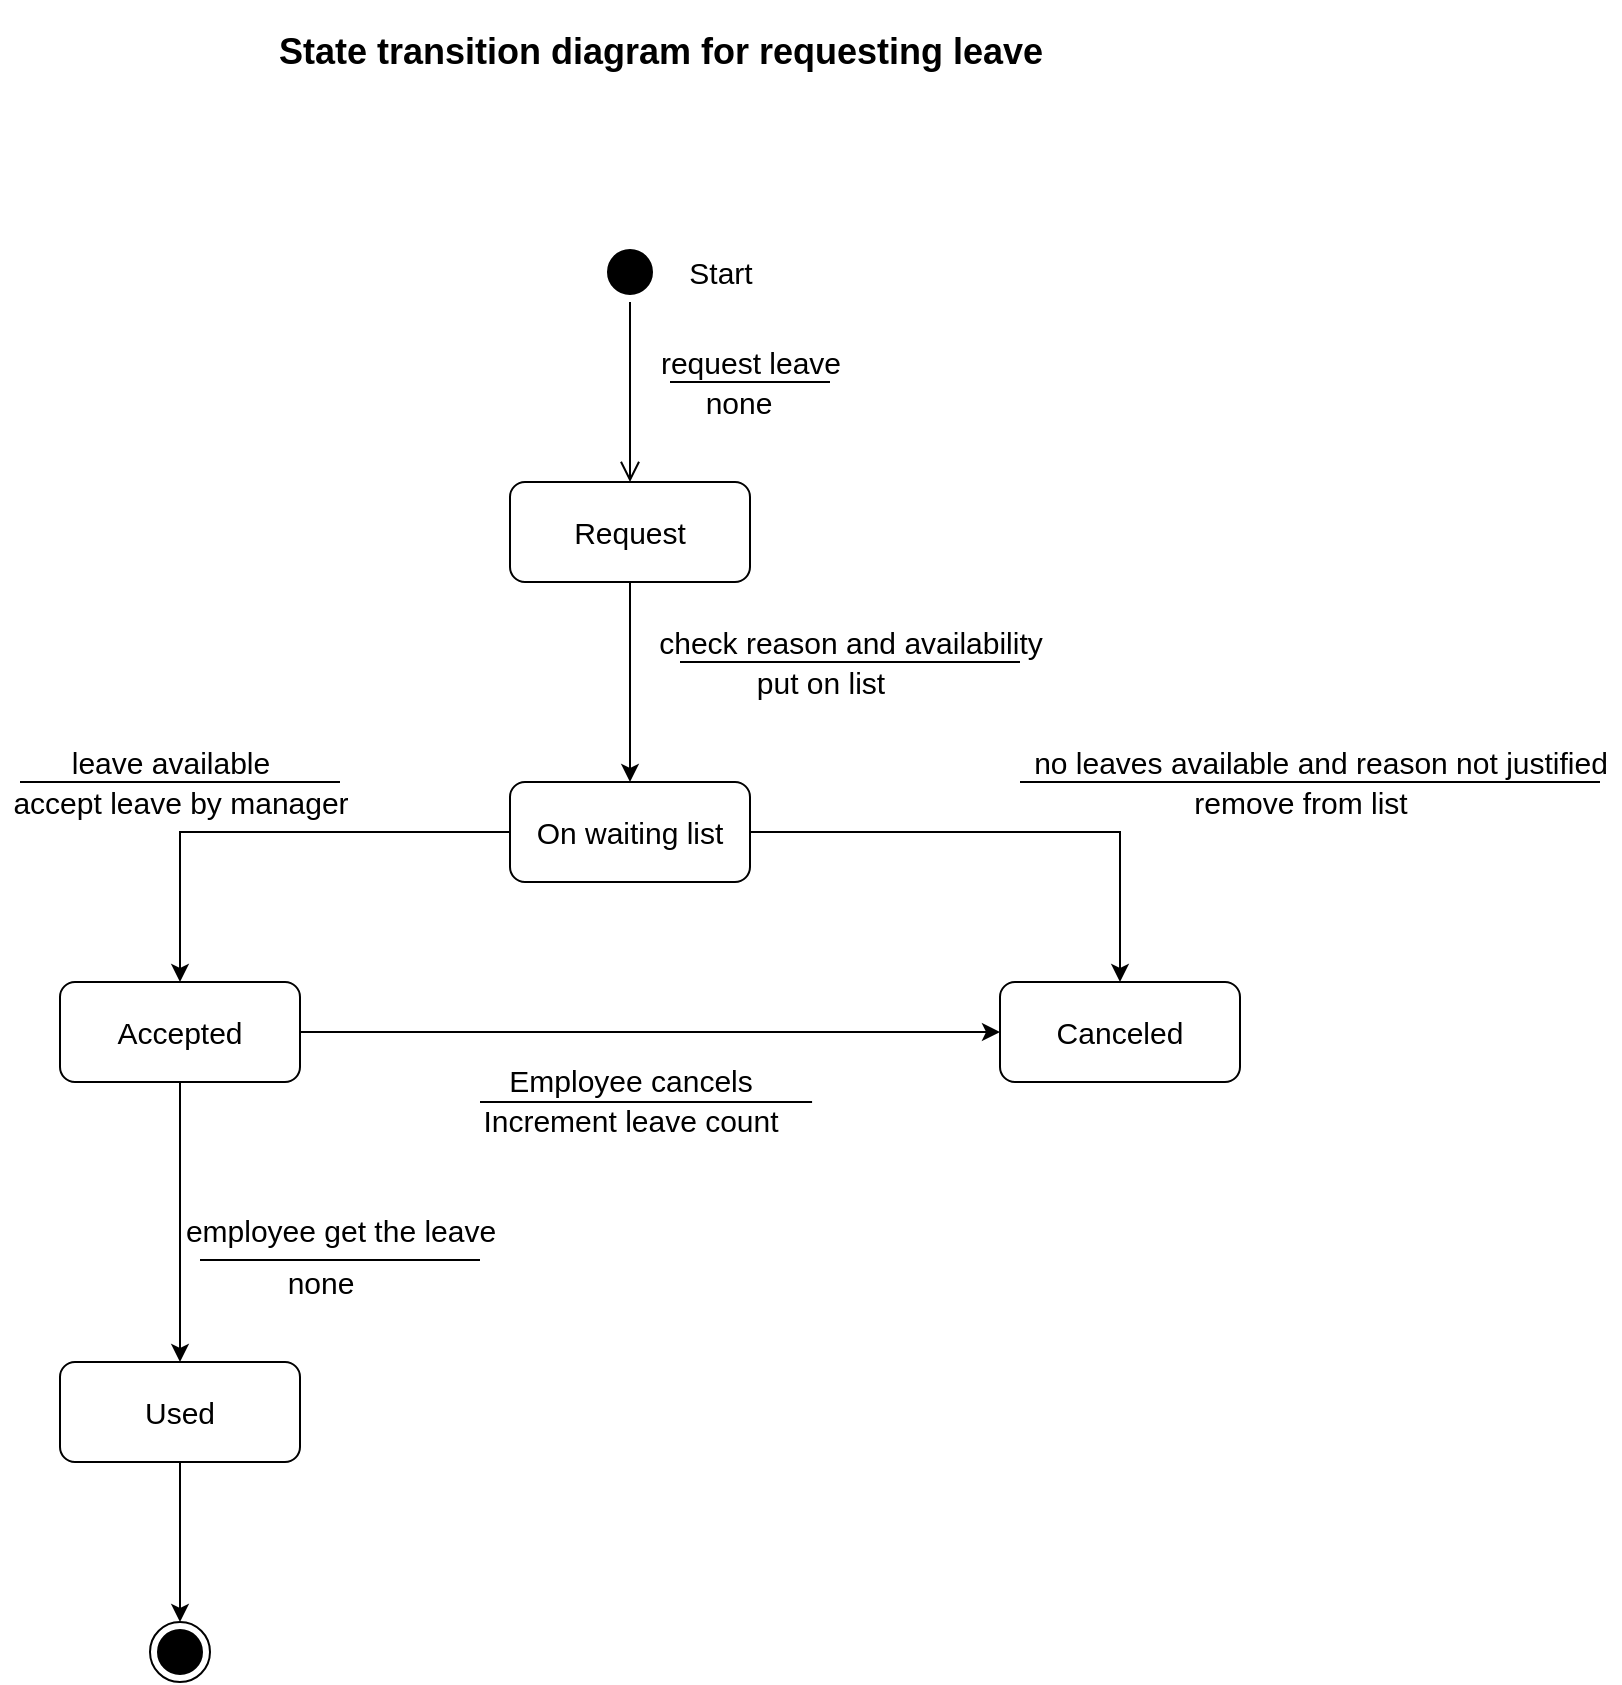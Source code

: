 <mxfile version="13.3.5" type="device"><diagram id="RQ0uHIRXjqHXiIrP7-Lc" name="Page-1"><mxGraphModel dx="1024" dy="592" grid="1" gridSize="10" guides="1" tooltips="1" connect="1" arrows="1" fold="1" page="1" pageScale="1" pageWidth="1169" pageHeight="1654" math="0" shadow="0"><root><mxCell id="0"/><mxCell id="1" parent="0"/><mxCell id="lQFekTP61CrAf9VFXW5L-1" value="" style="ellipse;html=1;shape=startState;fillColor=#000000;fontSize=15;" parent="1" vertex="1"><mxGeometry x="510" y="160" width="30" height="30" as="geometry"/></mxCell><mxCell id="lQFekTP61CrAf9VFXW5L-2" value="" style="edgeStyle=orthogonalEdgeStyle;html=1;verticalAlign=bottom;endArrow=open;endSize=8;entryX=0.5;entryY=0;entryDx=0;entryDy=0;fontSize=15;" parent="1" source="lQFekTP61CrAf9VFXW5L-1" target="lQFekTP61CrAf9VFXW5L-4" edge="1"><mxGeometry relative="1" as="geometry"><mxPoint x="525" y="260" as="targetPoint"/></mxGeometry></mxCell><mxCell id="lQFekTP61CrAf9VFXW5L-13" value="" style="edgeStyle=orthogonalEdgeStyle;rounded=0;orthogonalLoop=1;jettySize=auto;html=1;fontSize=15;" parent="1" source="lQFekTP61CrAf9VFXW5L-4" target="lQFekTP61CrAf9VFXW5L-12" edge="1"><mxGeometry relative="1" as="geometry"/></mxCell><mxCell id="lQFekTP61CrAf9VFXW5L-4" value="Request&lt;br style=&quot;font-size: 15px;&quot;&gt;" style="rounded=1;whiteSpace=wrap;html=1;fontSize=15;" parent="1" vertex="1"><mxGeometry x="465" y="280" width="120" height="50" as="geometry"/></mxCell><mxCell id="lQFekTP61CrAf9VFXW5L-21" value="" style="edgeStyle=orthogonalEdgeStyle;rounded=0;orthogonalLoop=1;jettySize=auto;html=1;fontSize=15;" parent="1" source="lQFekTP61CrAf9VFXW5L-12" target="lQFekTP61CrAf9VFXW5L-20" edge="1"><mxGeometry relative="1" as="geometry"/></mxCell><mxCell id="lQFekTP61CrAf9VFXW5L-28" value="" style="edgeStyle=orthogonalEdgeStyle;rounded=0;orthogonalLoop=1;jettySize=auto;html=1;fontSize=15;" parent="1" source="lQFekTP61CrAf9VFXW5L-12" target="lQFekTP61CrAf9VFXW5L-27" edge="1"><mxGeometry relative="1" as="geometry"/></mxCell><mxCell id="lQFekTP61CrAf9VFXW5L-12" value="On waiting list" style="rounded=1;whiteSpace=wrap;html=1;fontSize=15;" parent="1" vertex="1"><mxGeometry x="465" y="430" width="120" height="50" as="geometry"/></mxCell><mxCell id="lQFekTP61CrAf9VFXW5L-27" value="Canceled" style="rounded=1;whiteSpace=wrap;html=1;fontSize=15;" parent="1" vertex="1"><mxGeometry x="710" y="530" width="120" height="50" as="geometry"/></mxCell><mxCell id="lQFekTP61CrAf9VFXW5L-39" value="" style="edgeStyle=orthogonalEdgeStyle;rounded=0;orthogonalLoop=1;jettySize=auto;html=1;entryX=0;entryY=0.5;entryDx=0;entryDy=0;fontSize=15;" parent="1" source="lQFekTP61CrAf9VFXW5L-20" target="lQFekTP61CrAf9VFXW5L-27" edge="1"><mxGeometry relative="1" as="geometry"><mxPoint x="440" y="555" as="targetPoint"/></mxGeometry></mxCell><mxCell id="lQFekTP61CrAf9VFXW5L-45" value="" style="edgeStyle=orthogonalEdgeStyle;rounded=0;orthogonalLoop=1;jettySize=auto;html=1;strokeColor=#000000;fontSize=15;" parent="1" source="lQFekTP61CrAf9VFXW5L-20" target="lQFekTP61CrAf9VFXW5L-44" edge="1"><mxGeometry relative="1" as="geometry"/></mxCell><mxCell id="lQFekTP61CrAf9VFXW5L-20" value="Accepted" style="rounded=1;whiteSpace=wrap;html=1;fontSize=15;" parent="1" vertex="1"><mxGeometry x="240" y="530" width="120" height="50" as="geometry"/></mxCell><mxCell id="lQFekTP61CrAf9VFXW5L-50" value="" style="edgeStyle=orthogonalEdgeStyle;rounded=0;orthogonalLoop=1;jettySize=auto;html=1;strokeColor=#000000;" parent="1" source="lQFekTP61CrAf9VFXW5L-44" edge="1"><mxGeometry relative="1" as="geometry"><mxPoint x="300" y="850" as="targetPoint"/></mxGeometry></mxCell><mxCell id="lQFekTP61CrAf9VFXW5L-44" value="Used" style="rounded=1;whiteSpace=wrap;html=1;fontSize=15;" parent="1" vertex="1"><mxGeometry x="240" y="720" width="120" height="50" as="geometry"/></mxCell><mxCell id="lQFekTP61CrAf9VFXW5L-5" value="&lt;h2&gt;State transition diagram for requesting leave&lt;/h2&gt;" style="text;html=1;align=center;verticalAlign=middle;resizable=0;points=[];autosize=1;" parent="1" vertex="1"><mxGeometry x="340" y="40" width="400" height="50" as="geometry"/></mxCell><mxCell id="lQFekTP61CrAf9VFXW5L-8" value="Start" style="text;html=1;align=center;verticalAlign=middle;resizable=0;points=[];autosize=1;fontSize=15;" parent="1" vertex="1"><mxGeometry x="545" y="165" width="50" height="20" as="geometry"/></mxCell><mxCell id="lQFekTP61CrAf9VFXW5L-9" value="request leave" style="text;html=1;align=center;verticalAlign=middle;resizable=0;points=[];autosize=1;fontSize=15;" parent="1" vertex="1"><mxGeometry x="530" y="210" width="110" height="20" as="geometry"/></mxCell><mxCell id="lQFekTP61CrAf9VFXW5L-10" value="" style="endArrow=none;html=1;fontSize=15;" parent="1" edge="1"><mxGeometry width="50" height="50" relative="1" as="geometry"><mxPoint x="545" y="230" as="sourcePoint"/><mxPoint x="625" y="230" as="targetPoint"/></mxGeometry></mxCell><mxCell id="lQFekTP61CrAf9VFXW5L-11" value="none&lt;br style=&quot;font-size: 15px;&quot;&gt;" style="text;html=1;align=center;verticalAlign=middle;resizable=0;points=[];autosize=1;fontSize=15;" parent="1" vertex="1"><mxGeometry x="554" y="230" width="50" height="20" as="geometry"/></mxCell><mxCell id="lQFekTP61CrAf9VFXW5L-14" value="check reason and availability" style="text;html=1;align=center;verticalAlign=middle;resizable=0;points=[];autosize=1;fontSize=15;" parent="1" vertex="1"><mxGeometry x="530" y="350" width="210" height="20" as="geometry"/></mxCell><mxCell id="lQFekTP61CrAf9VFXW5L-15" value="" style="endArrow=none;html=1;fontSize=15;" parent="1" edge="1"><mxGeometry width="50" height="50" relative="1" as="geometry"><mxPoint x="550" y="370" as="sourcePoint"/><mxPoint x="720" y="370" as="targetPoint"/></mxGeometry></mxCell><mxCell id="lQFekTP61CrAf9VFXW5L-19" value="put on list" style="text;html=1;align=center;verticalAlign=middle;resizable=0;points=[];autosize=1;fontSize=15;" parent="1" vertex="1"><mxGeometry x="580" y="370" width="80" height="20" as="geometry"/></mxCell><mxCell id="lQFekTP61CrAf9VFXW5L-22" value="leave available" style="text;html=1;align=center;verticalAlign=middle;resizable=0;points=[];autosize=1;fontSize=15;" parent="1" vertex="1"><mxGeometry x="240" y="410" width="110" height="20" as="geometry"/></mxCell><mxCell id="lQFekTP61CrAf9VFXW5L-23" value="" style="endArrow=none;html=1;fontSize=15;" parent="1" edge="1"><mxGeometry width="50" height="50" relative="1" as="geometry"><mxPoint x="220" y="430" as="sourcePoint"/><mxPoint x="380" y="430" as="targetPoint"/></mxGeometry></mxCell><mxCell id="lQFekTP61CrAf9VFXW5L-24" value="accept leave by manager" style="text;html=1;align=center;verticalAlign=middle;resizable=0;points=[];autosize=1;fontSize=15;" parent="1" vertex="1"><mxGeometry x="210" y="430" width="180" height="20" as="geometry"/></mxCell><mxCell id="lQFekTP61CrAf9VFXW5L-29" value="no leaves available and reason not justified" style="text;html=1;align=center;verticalAlign=middle;resizable=0;points=[];autosize=1;fontSize=15;" parent="1" vertex="1"><mxGeometry x="720" y="410" width="300" height="20" as="geometry"/></mxCell><mxCell id="lQFekTP61CrAf9VFXW5L-30" value="" style="endArrow=none;html=1;fontSize=15;" parent="1" edge="1"><mxGeometry width="50" height="50" relative="1" as="geometry"><mxPoint x="720" y="430" as="sourcePoint"/><mxPoint x="1010" y="430" as="targetPoint"/></mxGeometry></mxCell><mxCell id="lQFekTP61CrAf9VFXW5L-31" value="remove from list" style="text;html=1;align=center;verticalAlign=middle;resizable=0;points=[];autosize=1;fontSize=15;" parent="1" vertex="1"><mxGeometry x="800" y="430" width="120" height="20" as="geometry"/></mxCell><mxCell id="lQFekTP61CrAf9VFXW5L-40" value="Employee cancels" style="text;html=1;align=center;verticalAlign=middle;resizable=0;points=[];autosize=1;fontSize=15;" parent="1" vertex="1"><mxGeometry x="455" y="569" width="140" height="20" as="geometry"/></mxCell><mxCell id="lQFekTP61CrAf9VFXW5L-41" value="" style="endArrow=none;html=1;entryX=1.069;entryY=0.05;entryDx=0;entryDy=0;entryPerimeter=0;fontSize=15;" parent="1" target="lQFekTP61CrAf9VFXW5L-42" edge="1"><mxGeometry width="50" height="50" relative="1" as="geometry"><mxPoint x="450" y="590" as="sourcePoint"/><mxPoint x="630" y="590" as="targetPoint"/></mxGeometry></mxCell><mxCell id="lQFekTP61CrAf9VFXW5L-42" value="Increment leave count" style="text;html=1;align=center;verticalAlign=middle;resizable=0;points=[];autosize=1;fontSize=15;" parent="1" vertex="1"><mxGeometry x="445" y="589" width="160" height="20" as="geometry"/></mxCell><mxCell id="lQFekTP61CrAf9VFXW5L-46" value="employee get the leave" style="text;html=1;align=center;verticalAlign=middle;resizable=0;points=[];autosize=1;fontSize=15;" parent="1" vertex="1"><mxGeometry x="295" y="644" width="170" height="20" as="geometry"/></mxCell><mxCell id="lQFekTP61CrAf9VFXW5L-47" value="" style="endArrow=none;html=1;strokeColor=#000000;fontSize=15;" parent="1" edge="1"><mxGeometry width="50" height="50" relative="1" as="geometry"><mxPoint x="310" y="669" as="sourcePoint"/><mxPoint x="450" y="669" as="targetPoint"/></mxGeometry></mxCell><mxCell id="lQFekTP61CrAf9VFXW5L-48" value="none" style="text;html=1;align=center;verticalAlign=middle;resizable=0;points=[];autosize=1;fontSize=15;" parent="1" vertex="1"><mxGeometry x="345" y="670" width="50" height="20" as="geometry"/></mxCell><mxCell id="lQFekTP61CrAf9VFXW5L-51" value="" style="ellipse;html=1;shape=endState;fillColor=#000000;" parent="1" vertex="1"><mxGeometry x="285" y="850" width="30" height="30" as="geometry"/></mxCell></root></mxGraphModel></diagram></mxfile>